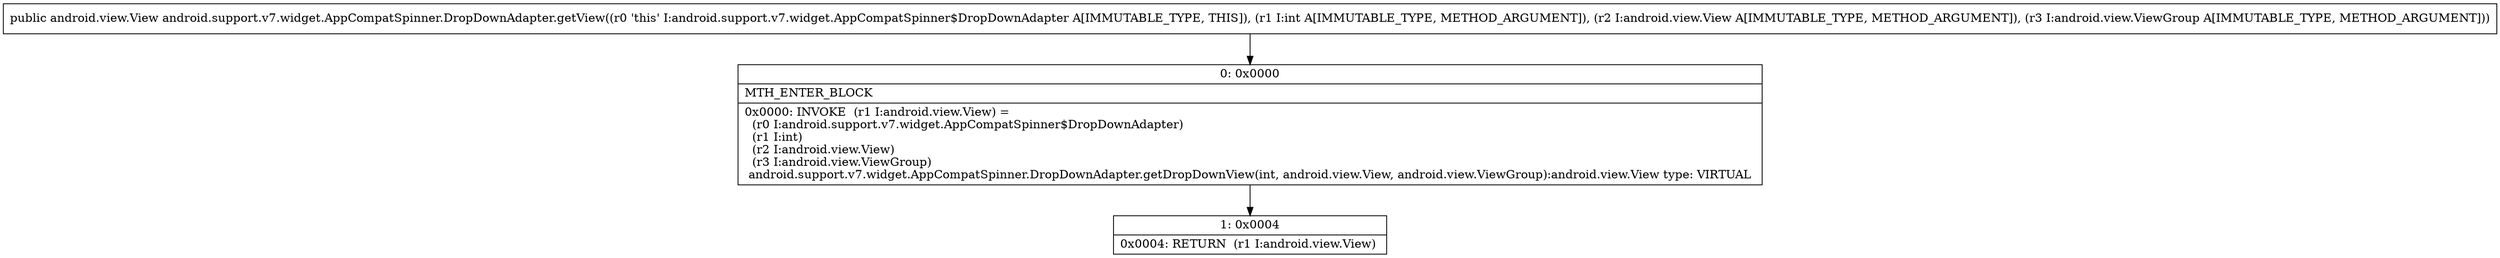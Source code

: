 digraph "CFG forandroid.support.v7.widget.AppCompatSpinner.DropDownAdapter.getView(ILandroid\/view\/View;Landroid\/view\/ViewGroup;)Landroid\/view\/View;" {
Node_0 [shape=record,label="{0\:\ 0x0000|MTH_ENTER_BLOCK\l|0x0000: INVOKE  (r1 I:android.view.View) = \l  (r0 I:android.support.v7.widget.AppCompatSpinner$DropDownAdapter)\l  (r1 I:int)\l  (r2 I:android.view.View)\l  (r3 I:android.view.ViewGroup)\l android.support.v7.widget.AppCompatSpinner.DropDownAdapter.getDropDownView(int, android.view.View, android.view.ViewGroup):android.view.View type: VIRTUAL \l}"];
Node_1 [shape=record,label="{1\:\ 0x0004|0x0004: RETURN  (r1 I:android.view.View) \l}"];
MethodNode[shape=record,label="{public android.view.View android.support.v7.widget.AppCompatSpinner.DropDownAdapter.getView((r0 'this' I:android.support.v7.widget.AppCompatSpinner$DropDownAdapter A[IMMUTABLE_TYPE, THIS]), (r1 I:int A[IMMUTABLE_TYPE, METHOD_ARGUMENT]), (r2 I:android.view.View A[IMMUTABLE_TYPE, METHOD_ARGUMENT]), (r3 I:android.view.ViewGroup A[IMMUTABLE_TYPE, METHOD_ARGUMENT])) }"];
MethodNode -> Node_0;
Node_0 -> Node_1;
}

